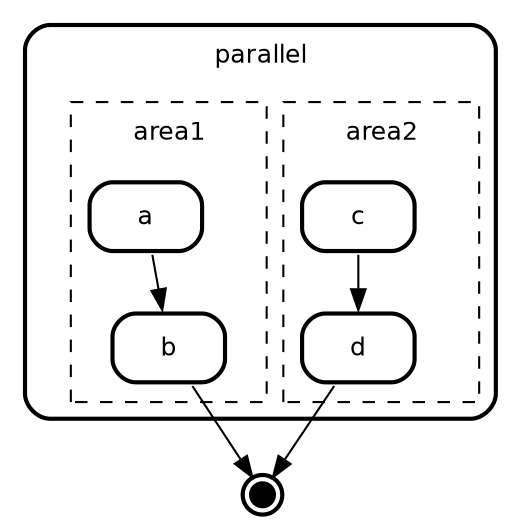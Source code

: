 digraph "state transitions" {
  fontname="Helvetica" fontsize=12 penwidth=2.0 splines=true ordering=out compound=true overlap=scale nodesep=0.3 ranksep=0.1
  node [shape=plaintext style=filled fillcolor="#FFFFFF01" fontname=Helvetica fontsize=12 penwidth=2.0]
  edge [fontname=Helvetica fontsize=10]

    "final" [shape=circle style=filled class="state final" color="black" fillcolor="black" fixedsize=true height=0.15 peripheries=2 label=""]
    subgraph "cluster_parallel" {
      class="state parallel" label= <
      <table cellborder="0" border="0">
        <tr><td>parallel</td></tr>
      </table>
      > style=rounded penwidth=2.0
      "parallel" [shape=point style=invis margin=0 width=0 height=0 fixedsize=true]
        subgraph "cluster_area1" {
      class="state regular" label= <
      <table cellborder="0" border="0">
        <tr><td>area1</td></tr>
      </table>
      > style="dashed" penwidth=1
      "area1" [shape=point style=invis margin=0 width=0 height=0 fixedsize=true]
        "a" [margin=0 class="state regular" color="black" label= <
      <table align="center" cellborder="0" border="2" style="rounded" width="48">
        <tr><td width="48" cellpadding="7">a</td></tr>
      </table>
    >]
    "b" [margin=0 class="state regular" color="black" label= <
      <table align="center" cellborder="0" border="2" style="rounded" width="48">
        <tr><td width="48" cellpadding="7">b</td></tr>
      </table>
    >]
  
    }
    subgraph "cluster_area2" {
      class="state regular" label= <
      <table cellborder="0" border="0">
        <tr><td>area2</td></tr>
      </table>
      > style="dashed" penwidth=1
      "area2" [shape=point style=invis margin=0 width=0 height=0 fixedsize=true]
        "c" [margin=0 class="state regular" color="black" label= <
      <table align="center" cellborder="0" border="2" style="rounded" width="48">
        <tr><td width="48" cellpadding="7">c</td></tr>
      </table>
    >]
    "d" [margin=0 class="state regular" color="black" label= <
      <table align="center" cellborder="0" border="2" style="rounded" width="48">
        <tr><td width="48" cellpadding="7">d</td></tr>
      </table>
    >]
  
    }
  
    }

    "b" -> "final" [label="    \l" class="transition"]
    "d" -> "final" [label="    \l" class="transition"]
    "a" -> "b" [label="    \l" class="transition"]
    "c" -> "d" [label="    \l" class="transition"]
}
